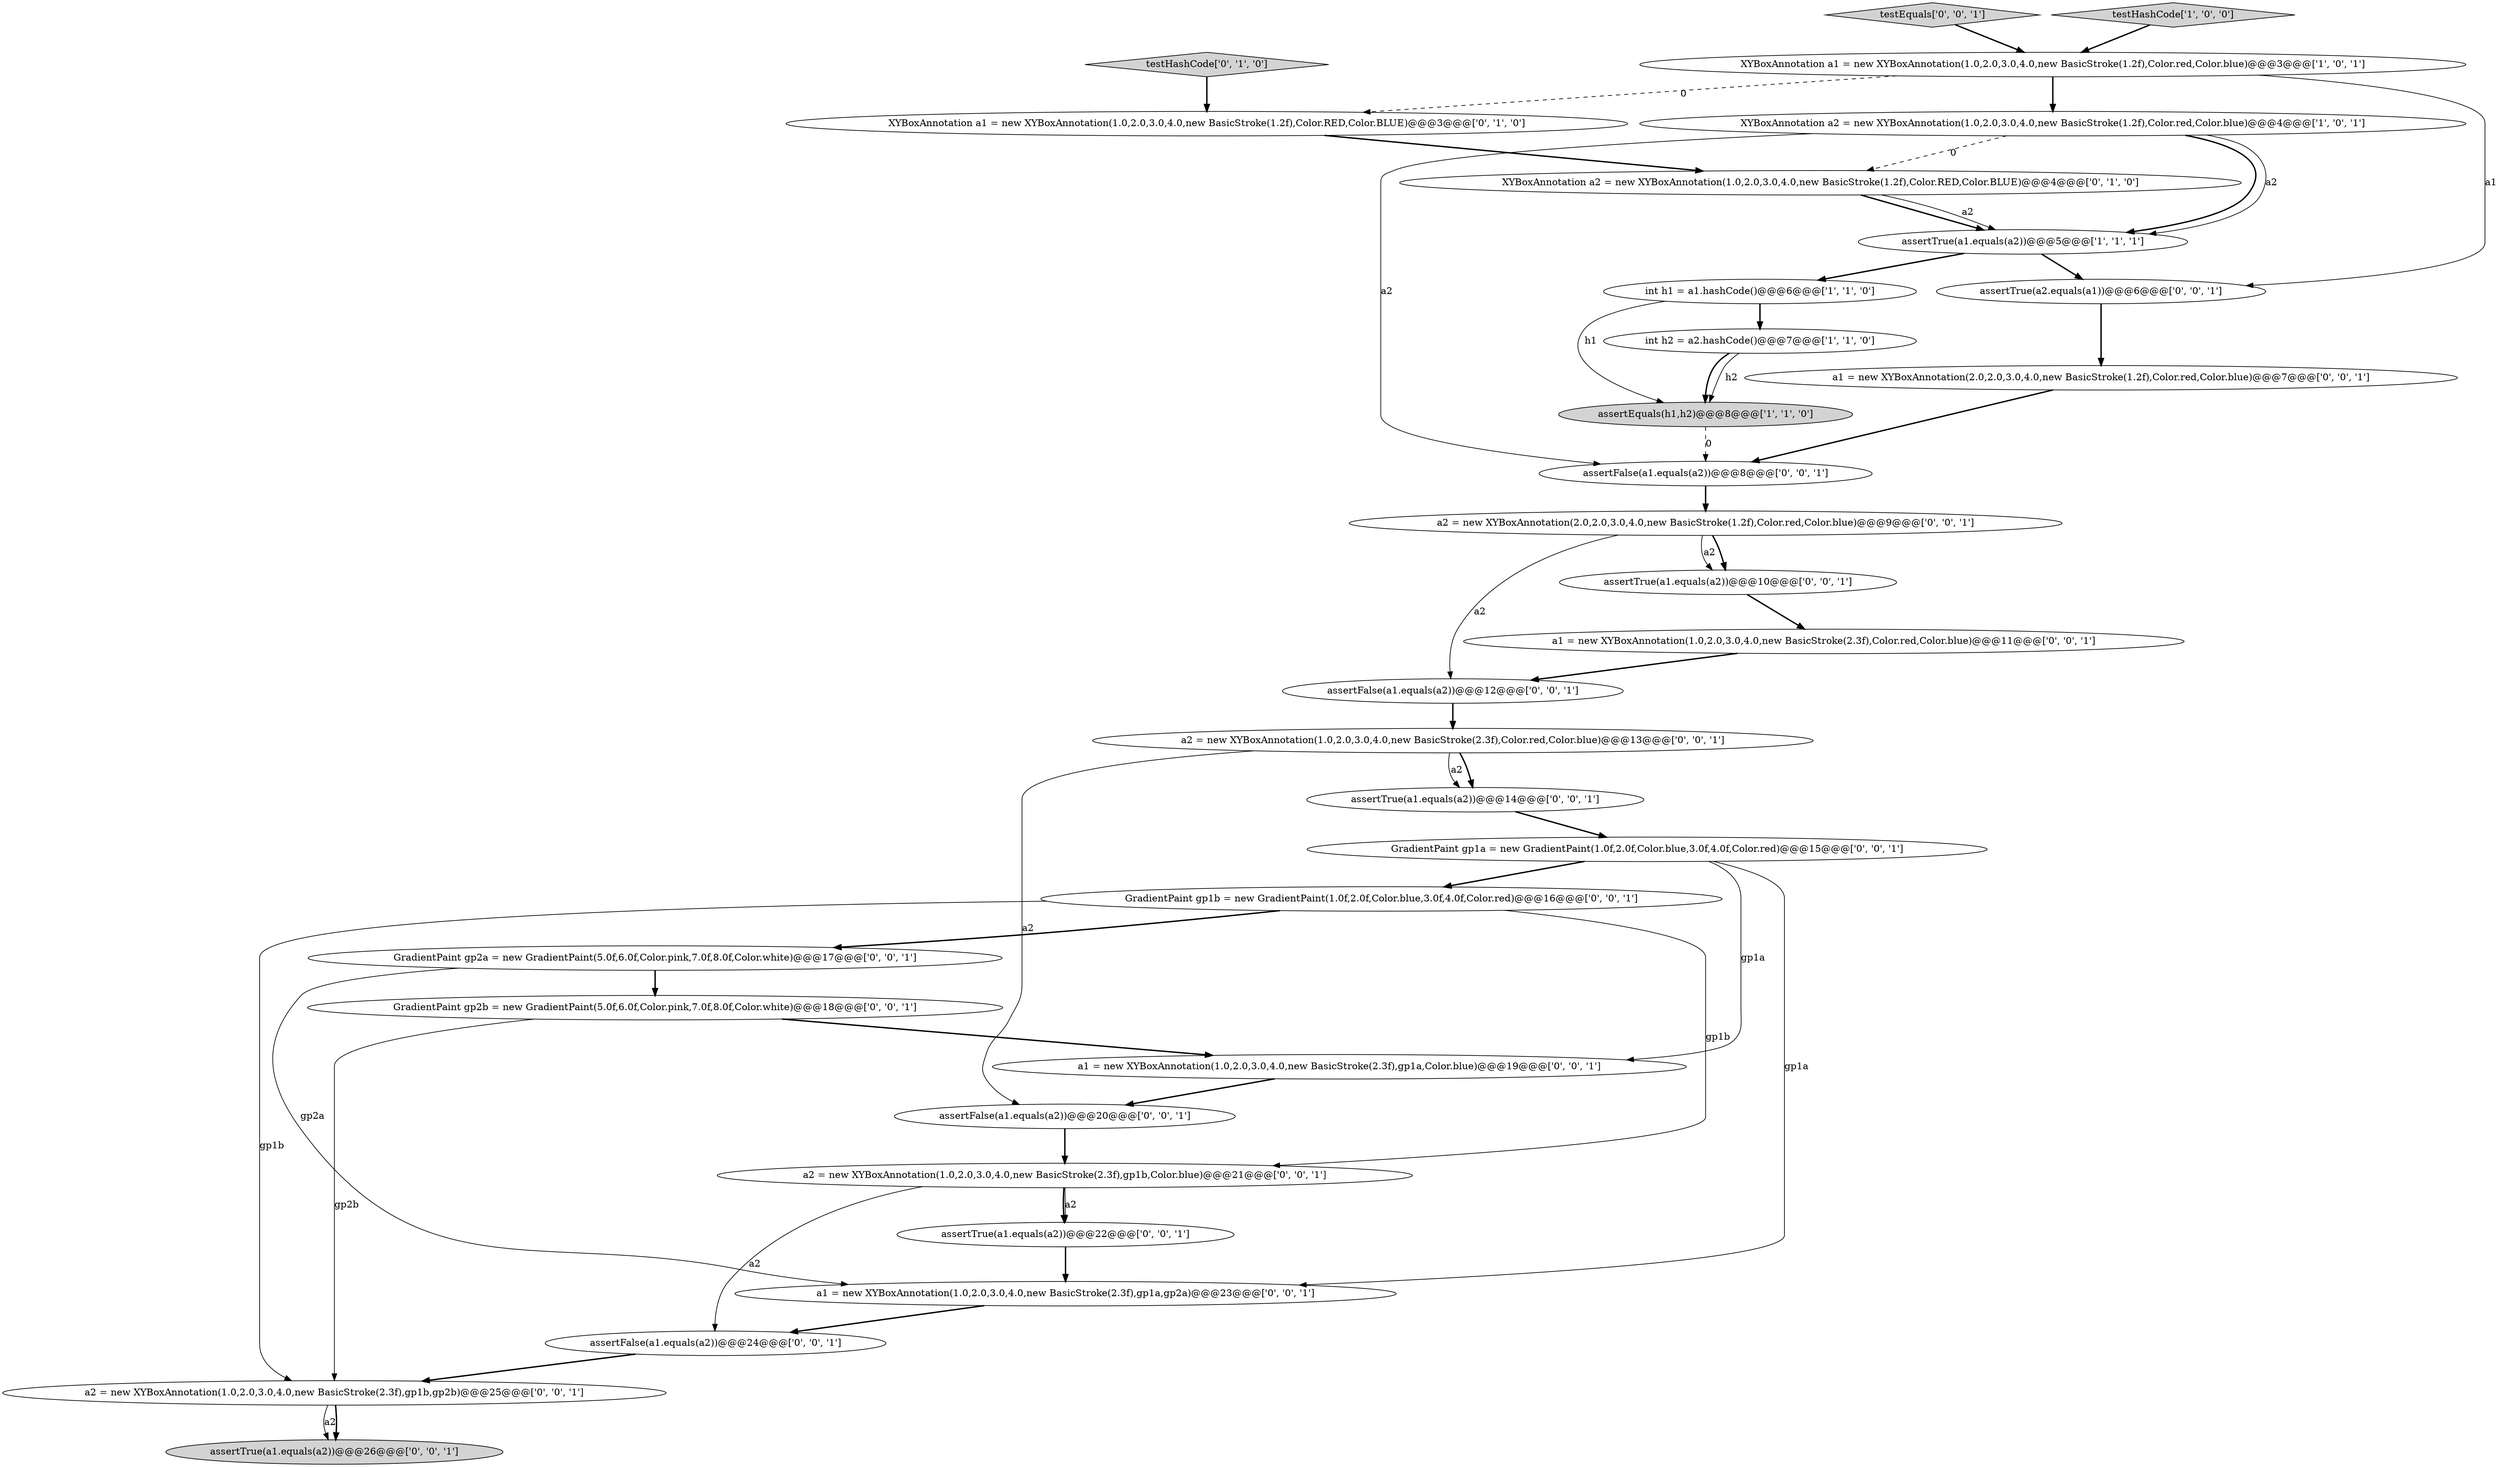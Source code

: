 digraph {
12 [style = filled, label = "assertFalse(a1.equals(a2))@@@24@@@['0', '0', '1']", fillcolor = white, shape = ellipse image = "AAA0AAABBB3BBB"];
10 [style = filled, label = "a2 = new XYBoxAnnotation(1.0,2.0,3.0,4.0,new BasicStroke(2.3f),gp1b,Color.blue)@@@21@@@['0', '0', '1']", fillcolor = white, shape = ellipse image = "AAA0AAABBB3BBB"];
3 [style = filled, label = "XYBoxAnnotation a2 = new XYBoxAnnotation(1.0,2.0,3.0,4.0,new BasicStroke(1.2f),Color.red,Color.blue)@@@4@@@['1', '0', '1']", fillcolor = white, shape = ellipse image = "AAA0AAABBB1BBB"];
20 [style = filled, label = "GradientPaint gp2a = new GradientPaint(5.0f,6.0f,Color.pink,7.0f,8.0f,Color.white)@@@17@@@['0', '0', '1']", fillcolor = white, shape = ellipse image = "AAA0AAABBB3BBB"];
27 [style = filled, label = "assertTrue(a2.equals(a1))@@@6@@@['0', '0', '1']", fillcolor = white, shape = ellipse image = "AAA0AAABBB3BBB"];
9 [style = filled, label = "XYBoxAnnotation a1 = new XYBoxAnnotation(1.0,2.0,3.0,4.0,new BasicStroke(1.2f),Color.RED,Color.BLUE)@@@3@@@['0', '1', '0']", fillcolor = white, shape = ellipse image = "AAA1AAABBB2BBB"];
16 [style = filled, label = "a1 = new XYBoxAnnotation(1.0,2.0,3.0,4.0,new BasicStroke(2.3f),gp1a,Color.blue)@@@19@@@['0', '0', '1']", fillcolor = white, shape = ellipse image = "AAA0AAABBB3BBB"];
1 [style = filled, label = "XYBoxAnnotation a1 = new XYBoxAnnotation(1.0,2.0,3.0,4.0,new BasicStroke(1.2f),Color.red,Color.blue)@@@3@@@['1', '0', '1']", fillcolor = white, shape = ellipse image = "AAA0AAABBB1BBB"];
19 [style = filled, label = "assertTrue(a1.equals(a2))@@@14@@@['0', '0', '1']", fillcolor = white, shape = ellipse image = "AAA0AAABBB3BBB"];
21 [style = filled, label = "GradientPaint gp2b = new GradientPaint(5.0f,6.0f,Color.pink,7.0f,8.0f,Color.white)@@@18@@@['0', '0', '1']", fillcolor = white, shape = ellipse image = "AAA0AAABBB3BBB"];
13 [style = filled, label = "testEquals['0', '0', '1']", fillcolor = lightgray, shape = diamond image = "AAA0AAABBB3BBB"];
31 [style = filled, label = "assertTrue(a1.equals(a2))@@@26@@@['0', '0', '1']", fillcolor = lightgray, shape = ellipse image = "AAA0AAABBB3BBB"];
28 [style = filled, label = "GradientPaint gp1a = new GradientPaint(1.0f,2.0f,Color.blue,3.0f,4.0f,Color.red)@@@15@@@['0', '0', '1']", fillcolor = white, shape = ellipse image = "AAA0AAABBB3BBB"];
29 [style = filled, label = "assertFalse(a1.equals(a2))@@@20@@@['0', '0', '1']", fillcolor = white, shape = ellipse image = "AAA0AAABBB3BBB"];
30 [style = filled, label = "assertFalse(a1.equals(a2))@@@8@@@['0', '0', '1']", fillcolor = white, shape = ellipse image = "AAA0AAABBB3BBB"];
2 [style = filled, label = "int h2 = a2.hashCode()@@@7@@@['1', '1', '0']", fillcolor = white, shape = ellipse image = "AAA0AAABBB1BBB"];
14 [style = filled, label = "a1 = new XYBoxAnnotation(1.0,2.0,3.0,4.0,new BasicStroke(2.3f),gp1a,gp2a)@@@23@@@['0', '0', '1']", fillcolor = white, shape = ellipse image = "AAA0AAABBB3BBB"];
8 [style = filled, label = "XYBoxAnnotation a2 = new XYBoxAnnotation(1.0,2.0,3.0,4.0,new BasicStroke(1.2f),Color.RED,Color.BLUE)@@@4@@@['0', '1', '0']", fillcolor = white, shape = ellipse image = "AAA1AAABBB2BBB"];
22 [style = filled, label = "a2 = new XYBoxAnnotation(1.0,2.0,3.0,4.0,new BasicStroke(2.3f),gp1b,gp2b)@@@25@@@['0', '0', '1']", fillcolor = white, shape = ellipse image = "AAA0AAABBB3BBB"];
0 [style = filled, label = "testHashCode['1', '0', '0']", fillcolor = lightgray, shape = diamond image = "AAA0AAABBB1BBB"];
11 [style = filled, label = "assertTrue(a1.equals(a2))@@@22@@@['0', '0', '1']", fillcolor = white, shape = ellipse image = "AAA0AAABBB3BBB"];
4 [style = filled, label = "assertTrue(a1.equals(a2))@@@5@@@['1', '1', '1']", fillcolor = white, shape = ellipse image = "AAA0AAABBB1BBB"];
24 [style = filled, label = "a2 = new XYBoxAnnotation(2.0,2.0,3.0,4.0,new BasicStroke(1.2f),Color.red,Color.blue)@@@9@@@['0', '0', '1']", fillcolor = white, shape = ellipse image = "AAA0AAABBB3BBB"];
23 [style = filled, label = "a1 = new XYBoxAnnotation(1.0,2.0,3.0,4.0,new BasicStroke(2.3f),Color.red,Color.blue)@@@11@@@['0', '0', '1']", fillcolor = white, shape = ellipse image = "AAA0AAABBB3BBB"];
6 [style = filled, label = "assertEquals(h1,h2)@@@8@@@['1', '1', '0']", fillcolor = lightgray, shape = ellipse image = "AAA0AAABBB1BBB"];
26 [style = filled, label = "assertFalse(a1.equals(a2))@@@12@@@['0', '0', '1']", fillcolor = white, shape = ellipse image = "AAA0AAABBB3BBB"];
17 [style = filled, label = "a1 = new XYBoxAnnotation(2.0,2.0,3.0,4.0,new BasicStroke(1.2f),Color.red,Color.blue)@@@7@@@['0', '0', '1']", fillcolor = white, shape = ellipse image = "AAA0AAABBB3BBB"];
5 [style = filled, label = "int h1 = a1.hashCode()@@@6@@@['1', '1', '0']", fillcolor = white, shape = ellipse image = "AAA0AAABBB1BBB"];
7 [style = filled, label = "testHashCode['0', '1', '0']", fillcolor = lightgray, shape = diamond image = "AAA0AAABBB2BBB"];
25 [style = filled, label = "a2 = new XYBoxAnnotation(1.0,2.0,3.0,4.0,new BasicStroke(2.3f),Color.red,Color.blue)@@@13@@@['0', '0', '1']", fillcolor = white, shape = ellipse image = "AAA0AAABBB3BBB"];
18 [style = filled, label = "GradientPaint gp1b = new GradientPaint(1.0f,2.0f,Color.blue,3.0f,4.0f,Color.red)@@@16@@@['0', '0', '1']", fillcolor = white, shape = ellipse image = "AAA0AAABBB3BBB"];
15 [style = filled, label = "assertTrue(a1.equals(a2))@@@10@@@['0', '0', '1']", fillcolor = white, shape = ellipse image = "AAA0AAABBB3BBB"];
5->2 [style = bold, label=""];
28->16 [style = solid, label="gp1a"];
22->31 [style = solid, label="a2"];
6->30 [style = dashed, label="0"];
21->22 [style = solid, label="gp2b"];
18->20 [style = bold, label=""];
10->11 [style = solid, label="a2"];
2->6 [style = solid, label="h2"];
8->4 [style = bold, label=""];
19->28 [style = bold, label=""];
7->9 [style = bold, label=""];
1->9 [style = dashed, label="0"];
25->19 [style = bold, label=""];
21->16 [style = bold, label=""];
4->5 [style = bold, label=""];
4->27 [style = bold, label=""];
24->15 [style = bold, label=""];
15->23 [style = bold, label=""];
8->4 [style = solid, label="a2"];
14->12 [style = bold, label=""];
10->11 [style = bold, label=""];
22->31 [style = bold, label=""];
25->29 [style = solid, label="a2"];
0->1 [style = bold, label=""];
11->14 [style = bold, label=""];
23->26 [style = bold, label=""];
12->22 [style = bold, label=""];
10->12 [style = solid, label="a2"];
16->29 [style = bold, label=""];
20->21 [style = bold, label=""];
26->25 [style = bold, label=""];
1->3 [style = bold, label=""];
18->22 [style = solid, label="gp1b"];
20->14 [style = solid, label="gp2a"];
27->17 [style = bold, label=""];
28->18 [style = bold, label=""];
5->6 [style = solid, label="h1"];
3->30 [style = solid, label="a2"];
24->26 [style = solid, label="a2"];
29->10 [style = bold, label=""];
2->6 [style = bold, label=""];
13->1 [style = bold, label=""];
1->27 [style = solid, label="a1"];
24->15 [style = solid, label="a2"];
9->8 [style = bold, label=""];
18->10 [style = solid, label="gp1b"];
3->8 [style = dashed, label="0"];
28->14 [style = solid, label="gp1a"];
17->30 [style = bold, label=""];
25->19 [style = solid, label="a2"];
30->24 [style = bold, label=""];
3->4 [style = bold, label=""];
3->4 [style = solid, label="a2"];
}
